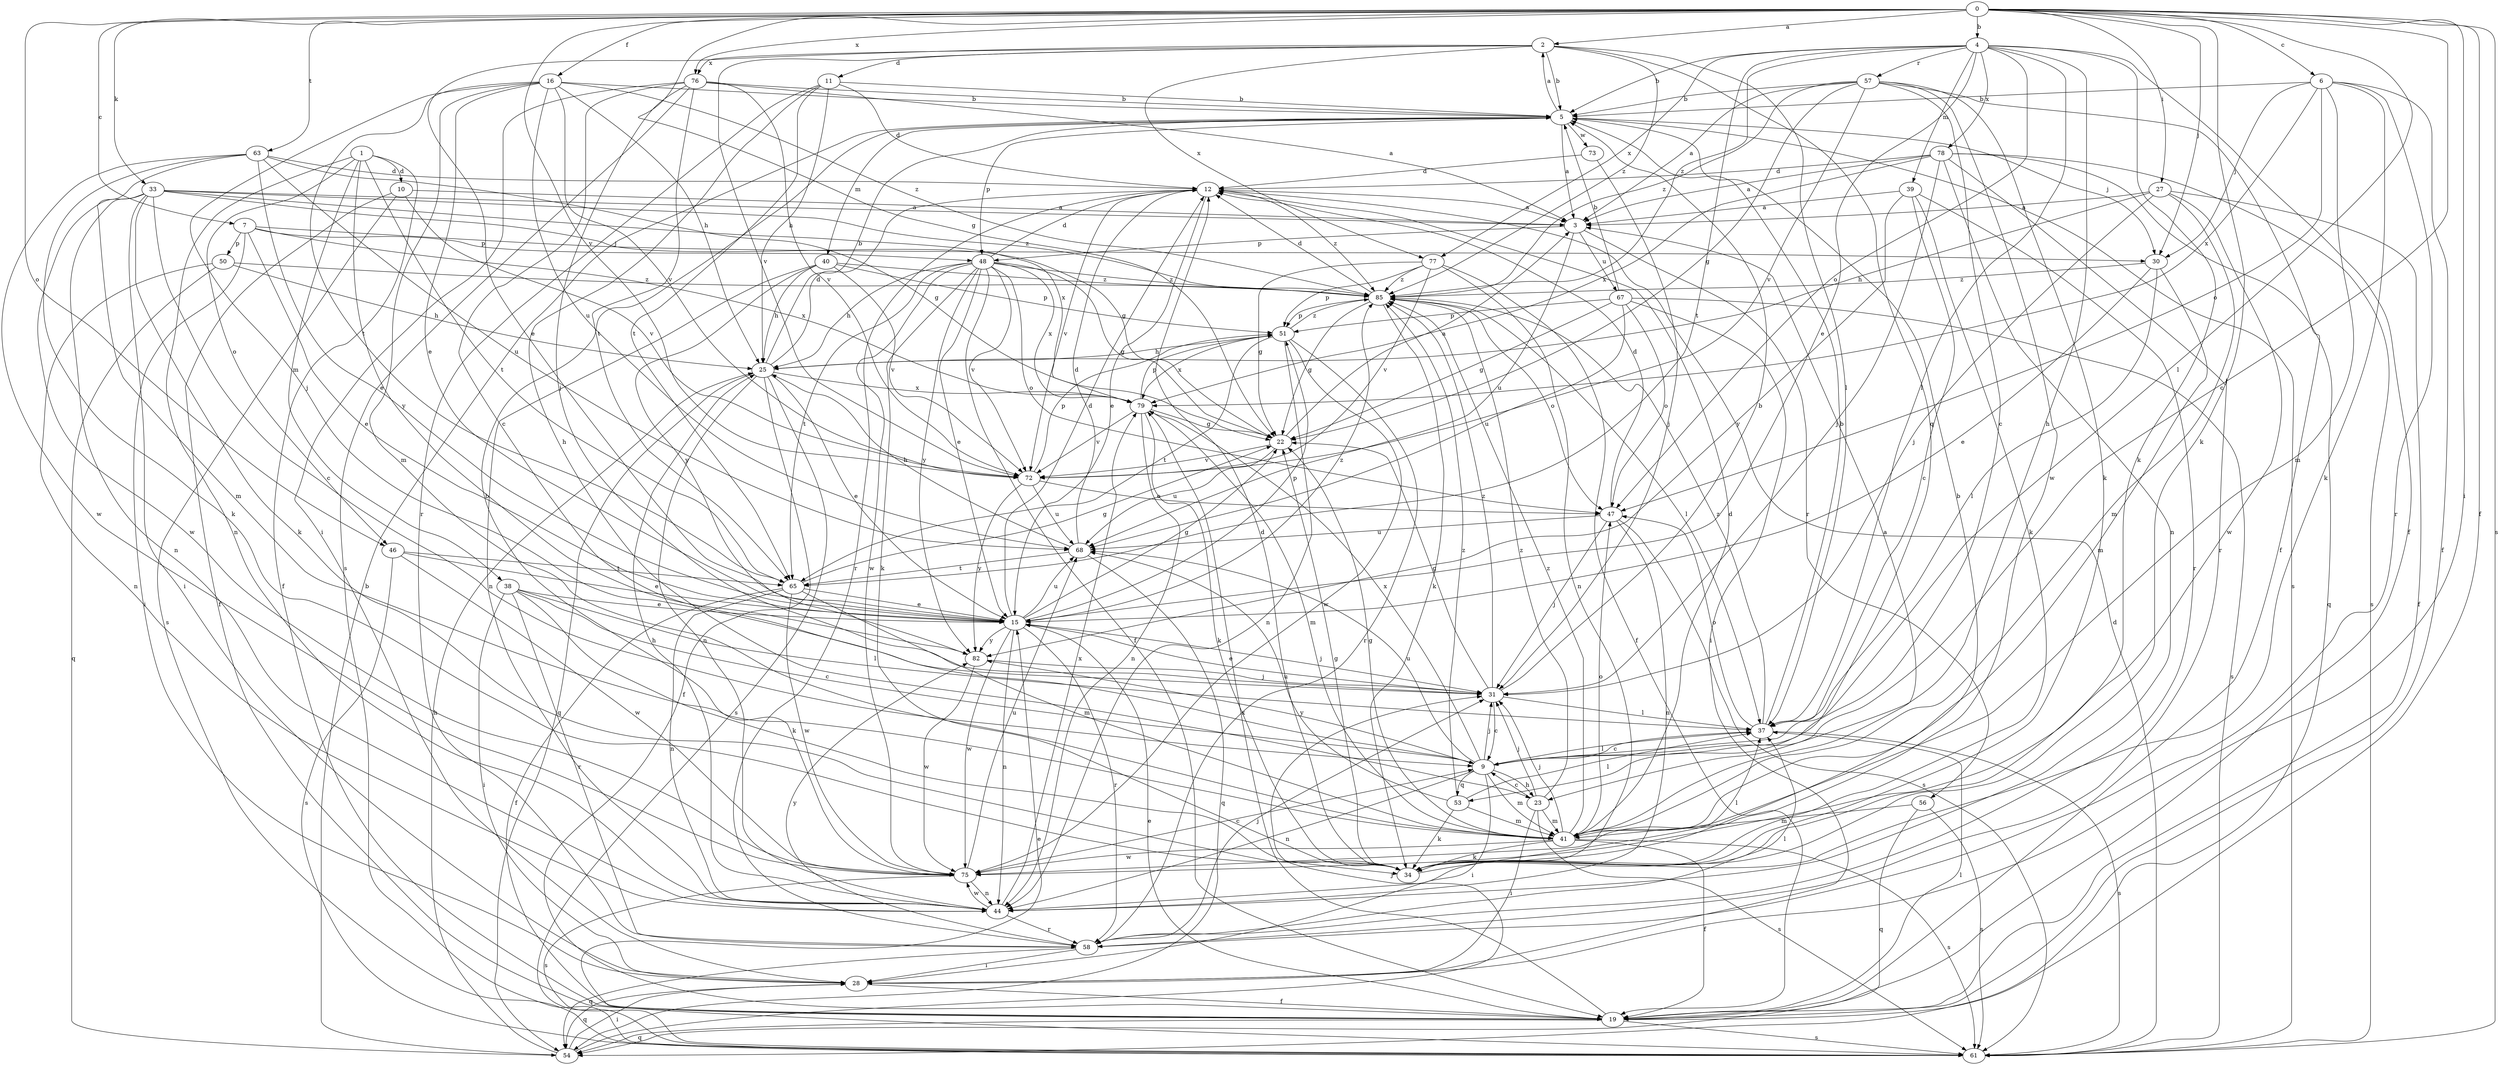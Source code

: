 strict digraph  {
0;
1;
2;
3;
4;
5;
6;
7;
9;
10;
11;
12;
15;
16;
19;
22;
23;
25;
27;
28;
30;
31;
33;
34;
37;
38;
39;
40;
41;
44;
46;
47;
48;
50;
51;
53;
54;
56;
57;
58;
61;
63;
65;
67;
68;
72;
73;
75;
76;
77;
78;
79;
82;
85;
0 -> 2  [label=a];
0 -> 4  [label=b];
0 -> 6  [label=c];
0 -> 7  [label=c];
0 -> 9  [label=c];
0 -> 16  [label=f];
0 -> 19  [label=f];
0 -> 22  [label=g];
0 -> 27  [label=i];
0 -> 28  [label=i];
0 -> 30  [label=j];
0 -> 33  [label=k];
0 -> 34  [label=k];
0 -> 37  [label=l];
0 -> 46  [label=o];
0 -> 61  [label=s];
0 -> 63  [label=t];
0 -> 72  [label=v];
0 -> 76  [label=x];
1 -> 10  [label=d];
1 -> 19  [label=f];
1 -> 38  [label=m];
1 -> 44  [label=n];
1 -> 46  [label=o];
1 -> 65  [label=t];
1 -> 82  [label=y];
2 -> 5  [label=b];
2 -> 11  [label=d];
2 -> 15  [label=e];
2 -> 37  [label=l];
2 -> 53  [label=q];
2 -> 72  [label=v];
2 -> 76  [label=x];
2 -> 77  [label=x];
2 -> 85  [label=z];
3 -> 48  [label=p];
3 -> 56  [label=r];
3 -> 67  [label=u];
3 -> 68  [label=u];
4 -> 5  [label=b];
4 -> 15  [label=e];
4 -> 19  [label=f];
4 -> 23  [label=h];
4 -> 34  [label=k];
4 -> 37  [label=l];
4 -> 39  [label=m];
4 -> 47  [label=o];
4 -> 57  [label=r];
4 -> 65  [label=t];
4 -> 77  [label=x];
4 -> 78  [label=x];
4 -> 85  [label=z];
5 -> 2  [label=a];
5 -> 3  [label=a];
5 -> 30  [label=j];
5 -> 40  [label=m];
5 -> 48  [label=p];
5 -> 61  [label=s];
5 -> 73  [label=w];
6 -> 5  [label=b];
6 -> 19  [label=f];
6 -> 30  [label=j];
6 -> 34  [label=k];
6 -> 41  [label=m];
6 -> 47  [label=o];
6 -> 58  [label=r];
6 -> 79  [label=x];
7 -> 15  [label=e];
7 -> 28  [label=i];
7 -> 30  [label=j];
7 -> 48  [label=p];
7 -> 50  [label=p];
7 -> 79  [label=x];
9 -> 23  [label=h];
9 -> 28  [label=i];
9 -> 31  [label=j];
9 -> 37  [label=l];
9 -> 41  [label=m];
9 -> 44  [label=n];
9 -> 53  [label=q];
9 -> 68  [label=u];
9 -> 79  [label=x];
9 -> 82  [label=y];
10 -> 3  [label=a];
10 -> 19  [label=f];
10 -> 61  [label=s];
10 -> 72  [label=v];
11 -> 5  [label=b];
11 -> 12  [label=d];
11 -> 23  [label=h];
11 -> 25  [label=h];
11 -> 58  [label=r];
11 -> 65  [label=t];
12 -> 3  [label=a];
12 -> 15  [label=e];
12 -> 58  [label=r];
12 -> 72  [label=v];
12 -> 85  [label=z];
15 -> 12  [label=d];
15 -> 22  [label=g];
15 -> 31  [label=j];
15 -> 44  [label=n];
15 -> 51  [label=p];
15 -> 58  [label=r];
15 -> 68  [label=u];
15 -> 75  [label=w];
15 -> 82  [label=y];
15 -> 85  [label=z];
16 -> 5  [label=b];
16 -> 15  [label=e];
16 -> 25  [label=h];
16 -> 31  [label=j];
16 -> 41  [label=m];
16 -> 65  [label=t];
16 -> 68  [label=u];
16 -> 72  [label=v];
16 -> 85  [label=z];
19 -> 15  [label=e];
19 -> 37  [label=l];
19 -> 54  [label=q];
19 -> 61  [label=s];
19 -> 79  [label=x];
22 -> 3  [label=a];
22 -> 68  [label=u];
22 -> 72  [label=v];
23 -> 9  [label=c];
23 -> 28  [label=i];
23 -> 31  [label=j];
23 -> 41  [label=m];
23 -> 61  [label=s];
23 -> 85  [label=z];
25 -> 5  [label=b];
25 -> 12  [label=d];
25 -> 15  [label=e];
25 -> 19  [label=f];
25 -> 44  [label=n];
25 -> 54  [label=q];
25 -> 61  [label=s];
25 -> 79  [label=x];
27 -> 3  [label=a];
27 -> 19  [label=f];
27 -> 25  [label=h];
27 -> 31  [label=j];
27 -> 41  [label=m];
27 -> 75  [label=w];
28 -> 19  [label=f];
28 -> 54  [label=q];
30 -> 15  [label=e];
30 -> 37  [label=l];
30 -> 41  [label=m];
30 -> 85  [label=z];
31 -> 5  [label=b];
31 -> 9  [label=c];
31 -> 15  [label=e];
31 -> 22  [label=g];
31 -> 37  [label=l];
31 -> 85  [label=z];
33 -> 3  [label=a];
33 -> 9  [label=c];
33 -> 22  [label=g];
33 -> 28  [label=i];
33 -> 34  [label=k];
33 -> 44  [label=n];
33 -> 75  [label=w];
33 -> 79  [label=x];
33 -> 85  [label=z];
34 -> 5  [label=b];
34 -> 12  [label=d];
34 -> 22  [label=g];
34 -> 37  [label=l];
37 -> 5  [label=b];
37 -> 9  [label=c];
37 -> 47  [label=o];
37 -> 61  [label=s];
37 -> 85  [label=z];
38 -> 9  [label=c];
38 -> 15  [label=e];
38 -> 28  [label=i];
38 -> 34  [label=k];
38 -> 37  [label=l];
38 -> 58  [label=r];
39 -> 3  [label=a];
39 -> 9  [label=c];
39 -> 34  [label=k];
39 -> 58  [label=r];
39 -> 82  [label=y];
40 -> 25  [label=h];
40 -> 44  [label=n];
40 -> 51  [label=p];
40 -> 72  [label=v];
40 -> 82  [label=y];
40 -> 85  [label=z];
41 -> 3  [label=a];
41 -> 12  [label=d];
41 -> 19  [label=f];
41 -> 22  [label=g];
41 -> 31  [label=j];
41 -> 34  [label=k];
41 -> 47  [label=o];
41 -> 61  [label=s];
41 -> 75  [label=w];
41 -> 85  [label=z];
44 -> 25  [label=h];
44 -> 58  [label=r];
44 -> 75  [label=w];
44 -> 79  [label=x];
46 -> 15  [label=e];
46 -> 61  [label=s];
46 -> 65  [label=t];
46 -> 75  [label=w];
47 -> 12  [label=d];
47 -> 31  [label=j];
47 -> 44  [label=n];
47 -> 61  [label=s];
47 -> 68  [label=u];
48 -> 12  [label=d];
48 -> 15  [label=e];
48 -> 19  [label=f];
48 -> 22  [label=g];
48 -> 25  [label=h];
48 -> 34  [label=k];
48 -> 47  [label=o];
48 -> 65  [label=t];
48 -> 72  [label=v];
48 -> 75  [label=w];
48 -> 79  [label=x];
48 -> 82  [label=y];
48 -> 85  [label=z];
50 -> 25  [label=h];
50 -> 44  [label=n];
50 -> 54  [label=q];
50 -> 85  [label=z];
51 -> 25  [label=h];
51 -> 44  [label=n];
51 -> 58  [label=r];
51 -> 65  [label=t];
51 -> 75  [label=w];
51 -> 79  [label=x];
51 -> 85  [label=z];
53 -> 34  [label=k];
53 -> 37  [label=l];
53 -> 41  [label=m];
53 -> 68  [label=u];
53 -> 85  [label=z];
54 -> 5  [label=b];
54 -> 25  [label=h];
54 -> 28  [label=i];
54 -> 31  [label=j];
56 -> 41  [label=m];
56 -> 54  [label=q];
56 -> 61  [label=s];
57 -> 3  [label=a];
57 -> 5  [label=b];
57 -> 9  [label=c];
57 -> 19  [label=f];
57 -> 22  [label=g];
57 -> 34  [label=k];
57 -> 72  [label=v];
57 -> 75  [label=w];
57 -> 85  [label=z];
58 -> 28  [label=i];
58 -> 31  [label=j];
58 -> 37  [label=l];
58 -> 54  [label=q];
58 -> 82  [label=y];
61 -> 12  [label=d];
61 -> 15  [label=e];
63 -> 12  [label=d];
63 -> 15  [label=e];
63 -> 22  [label=g];
63 -> 34  [label=k];
63 -> 41  [label=m];
63 -> 68  [label=u];
63 -> 75  [label=w];
65 -> 15  [label=e];
65 -> 19  [label=f];
65 -> 22  [label=g];
65 -> 41  [label=m];
65 -> 44  [label=n];
65 -> 75  [label=w];
67 -> 5  [label=b];
67 -> 22  [label=g];
67 -> 28  [label=i];
67 -> 47  [label=o];
67 -> 51  [label=p];
67 -> 61  [label=s];
67 -> 68  [label=u];
68 -> 12  [label=d];
68 -> 25  [label=h];
68 -> 54  [label=q];
68 -> 65  [label=t];
72 -> 47  [label=o];
72 -> 51  [label=p];
72 -> 68  [label=u];
72 -> 82  [label=y];
73 -> 12  [label=d];
73 -> 31  [label=j];
75 -> 5  [label=b];
75 -> 9  [label=c];
75 -> 44  [label=n];
75 -> 61  [label=s];
75 -> 68  [label=u];
76 -> 3  [label=a];
76 -> 5  [label=b];
76 -> 9  [label=c];
76 -> 28  [label=i];
76 -> 31  [label=j];
76 -> 61  [label=s];
76 -> 65  [label=t];
76 -> 72  [label=v];
77 -> 19  [label=f];
77 -> 22  [label=g];
77 -> 44  [label=n];
77 -> 51  [label=p];
77 -> 72  [label=v];
77 -> 85  [label=z];
78 -> 3  [label=a];
78 -> 12  [label=d];
78 -> 31  [label=j];
78 -> 44  [label=n];
78 -> 54  [label=q];
78 -> 58  [label=r];
78 -> 61  [label=s];
78 -> 79  [label=x];
79 -> 22  [label=g];
79 -> 34  [label=k];
79 -> 41  [label=m];
79 -> 44  [label=n];
79 -> 51  [label=p];
79 -> 72  [label=v];
82 -> 31  [label=j];
82 -> 75  [label=w];
85 -> 12  [label=d];
85 -> 22  [label=g];
85 -> 34  [label=k];
85 -> 37  [label=l];
85 -> 47  [label=o];
85 -> 51  [label=p];
}
